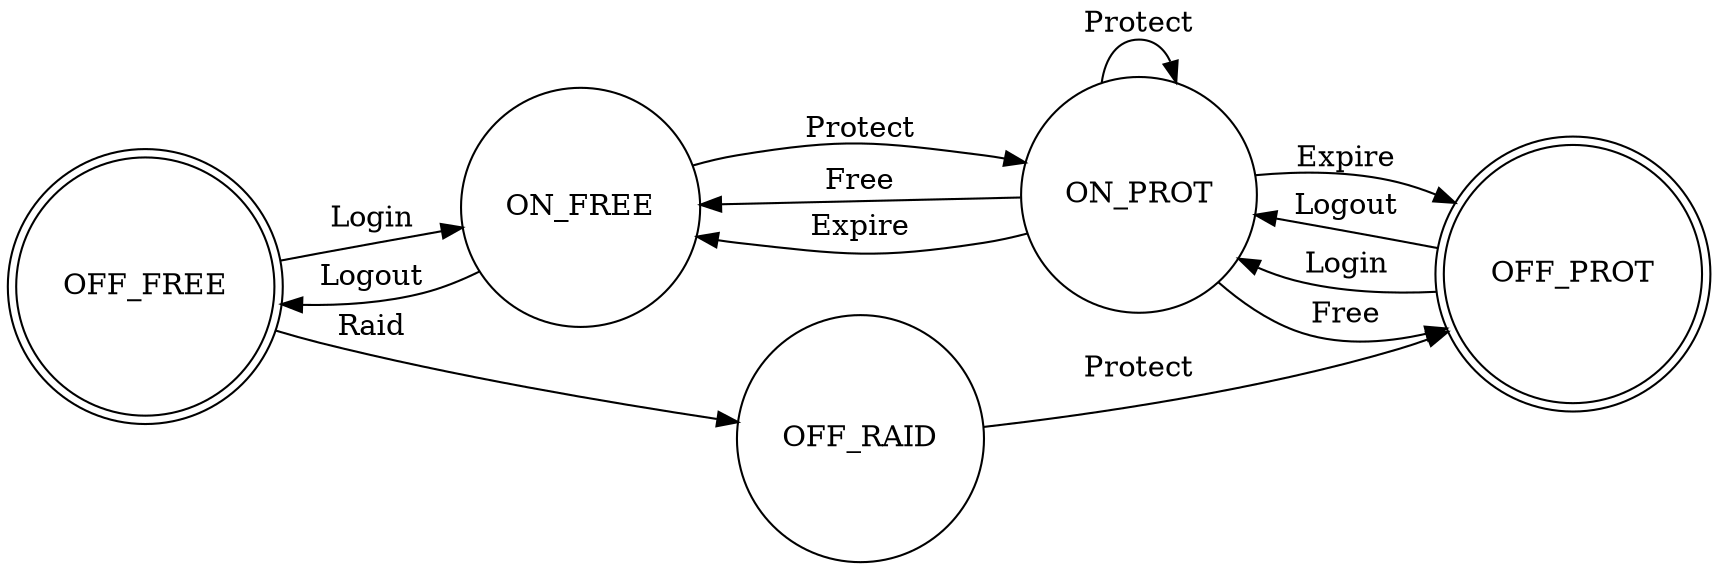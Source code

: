 digraph G {
	rankdir=LR;
	node [shape = doublecircle]; OFF_FREE OFF_PROT;
	node [shape = circle];
	OFF_FREE->ON_FREE [label="Login"];
	OFF_FREE->OFF_RAID [label="Raid"];
	OFF_PROT->ON_PROT [label="Logout"]
	OFF_PROT->ON_PROT [label="Login"]
	OFF_RAID->OFF_PROT [label="Protect"]
	ON_FREE->OFF_FREE [label="Logout"];
	ON_FREE->ON_PROT [label="Protect"]
	ON_PROT->OFF_PROT [label="Free"]
	ON_PROT->OFF_PROT [label="Expire"]
	ON_PROT->ON_FREE [label="Free"]
	ON_PROT->ON_FREE [label="Expire"]
	ON_PROT->ON_PROT [label="Protect"]
}
